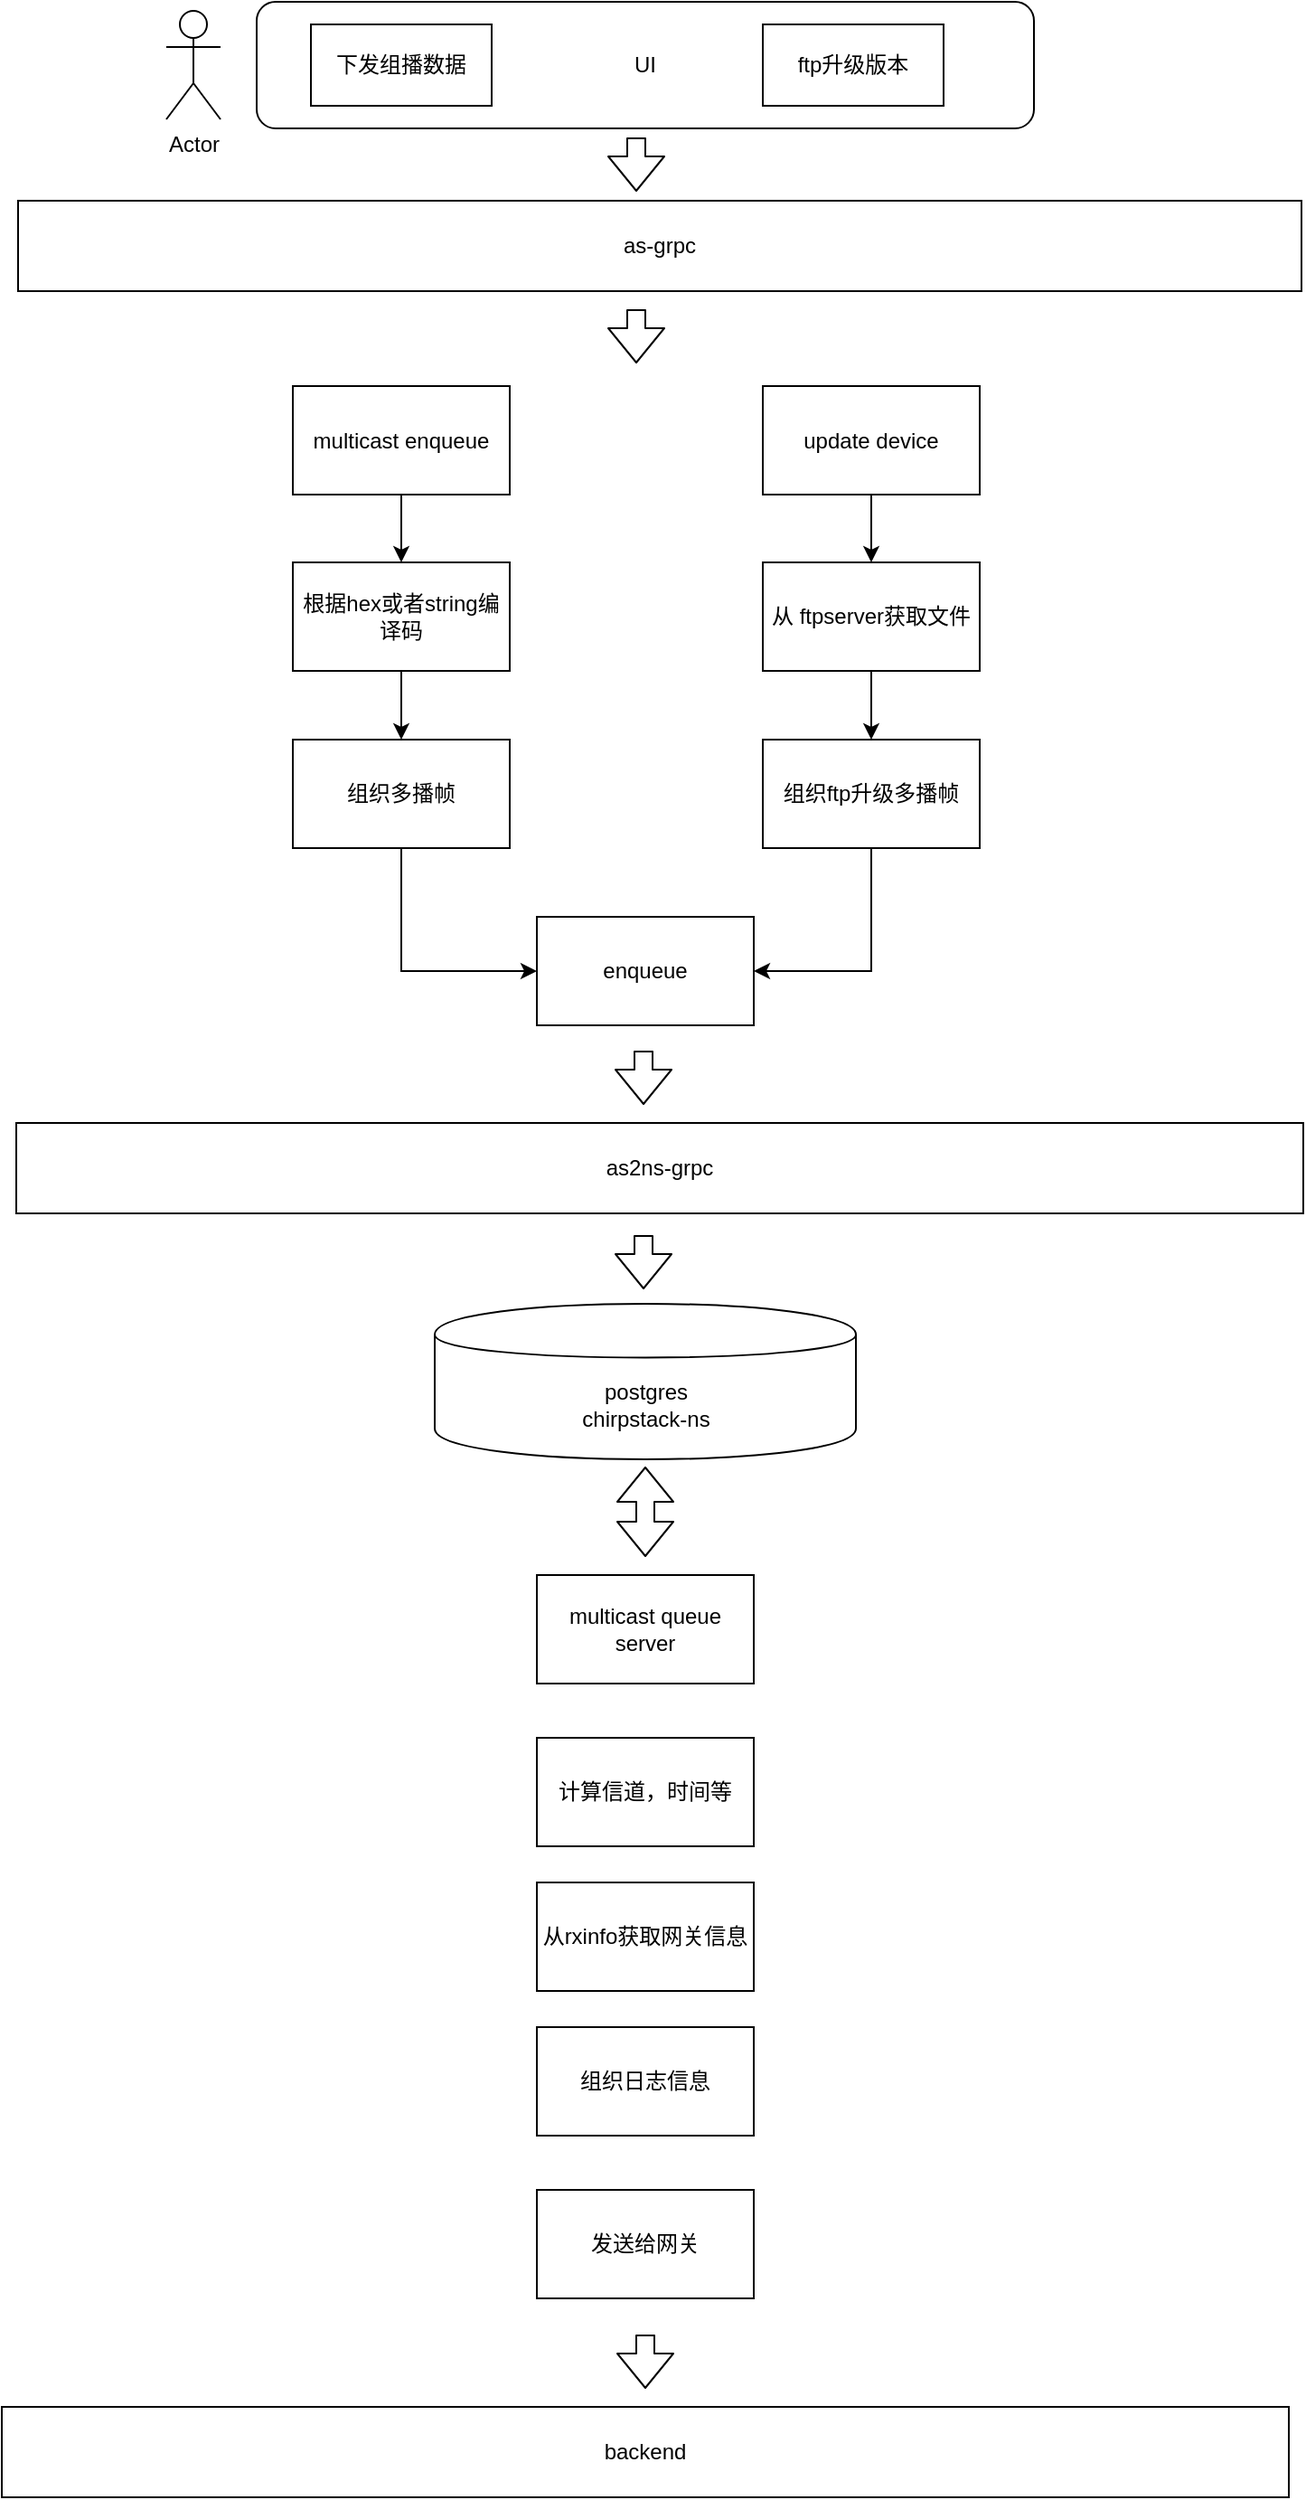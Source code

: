 <mxfile version="12.2.4"><diagram id="CfYnhkiZGwsRy7J5BUdx"><mxGraphModel dx="1279" dy="630" grid="1" gridSize="10" guides="1" tooltips="1" connect="1" arrows="1" fold="1" page="1" pageScale="1" pageWidth="827" pageHeight="1169" math="0" shadow="0"><root><mxCell id="0"/><mxCell id="1" parent="0"/><mxCell id="2" value="as-grpc" style="rounded=0;whiteSpace=wrap;html=1;" vertex="1" parent="1"><mxGeometry x="58" y="140" width="710" height="50" as="geometry"/></mxCell><mxCell id="3" value="UI" style="rounded=1;whiteSpace=wrap;html=1;" vertex="1" parent="1"><mxGeometry x="190" y="30" width="430" height="70" as="geometry"/></mxCell><mxCell id="4" value="Actor" style="shape=umlActor;verticalLabelPosition=bottom;labelBackgroundColor=#ffffff;verticalAlign=top;html=1;outlineConnect=0;" vertex="1" parent="1"><mxGeometry x="140" y="35" width="30" height="60" as="geometry"/></mxCell><mxCell id="5" value="下发组播数据" style="rounded=0;whiteSpace=wrap;html=1;" vertex="1" parent="1"><mxGeometry x="220" y="42.5" width="100" height="45" as="geometry"/></mxCell><mxCell id="16" style="edgeStyle=orthogonalEdgeStyle;rounded=0;orthogonalLoop=1;jettySize=auto;html=1;exitX=0.5;exitY=1;exitDx=0;exitDy=0;" edge="1" parent="1" source="6" target="14"><mxGeometry relative="1" as="geometry"/></mxCell><mxCell id="6" value="multicast enqueue" style="rounded=0;whiteSpace=wrap;html=1;" vertex="1" parent="1"><mxGeometry x="210" y="242.5" width="120" height="60" as="geometry"/></mxCell><mxCell id="7" value="ftp升级版本" style="rounded=0;whiteSpace=wrap;html=1;" vertex="1" parent="1"><mxGeometry x="470" y="42.5" width="100" height="45" as="geometry"/></mxCell><mxCell id="19" style="edgeStyle=orthogonalEdgeStyle;rounded=0;orthogonalLoop=1;jettySize=auto;html=1;exitX=0.5;exitY=1;exitDx=0;exitDy=0;entryX=0.5;entryY=0;entryDx=0;entryDy=0;" edge="1" parent="1" source="8" target="12"><mxGeometry relative="1" as="geometry"/></mxCell><mxCell id="8" value="update device" style="rounded=0;whiteSpace=wrap;html=1;" vertex="1" parent="1"><mxGeometry x="470" y="242.5" width="120" height="60" as="geometry"/></mxCell><mxCell id="9" value="" style="shape=flexArrow;endArrow=classic;html=1;" edge="1" parent="1"><mxGeometry width="50" height="50" relative="1" as="geometry"><mxPoint x="400" y="200" as="sourcePoint"/><mxPoint x="400" y="230" as="targetPoint"/></mxGeometry></mxCell><mxCell id="10" value="" style="shape=flexArrow;endArrow=classic;html=1;" edge="1" parent="1"><mxGeometry width="50" height="50" relative="1" as="geometry"><mxPoint x="400" y="105" as="sourcePoint"/><mxPoint x="400" y="135" as="targetPoint"/></mxGeometry></mxCell><mxCell id="18" style="edgeStyle=orthogonalEdgeStyle;rounded=0;orthogonalLoop=1;jettySize=auto;html=1;exitX=0.5;exitY=1;exitDx=0;exitDy=0;entryX=0;entryY=0.5;entryDx=0;entryDy=0;" edge="1" parent="1" source="11" target="15"><mxGeometry relative="1" as="geometry"/></mxCell><mxCell id="11" value="组织多播帧" style="rounded=0;whiteSpace=wrap;html=1;" vertex="1" parent="1"><mxGeometry x="210" y="438" width="120" height="60" as="geometry"/></mxCell><mxCell id="20" style="edgeStyle=orthogonalEdgeStyle;rounded=0;orthogonalLoop=1;jettySize=auto;html=1;exitX=0.5;exitY=1;exitDx=0;exitDy=0;entryX=0.5;entryY=0;entryDx=0;entryDy=0;" edge="1" parent="1" source="12" target="13"><mxGeometry relative="1" as="geometry"/></mxCell><mxCell id="12" value="从 ftpserver获取文件" style="rounded=0;whiteSpace=wrap;html=1;" vertex="1" parent="1"><mxGeometry x="470" y="340" width="120" height="60" as="geometry"/></mxCell><mxCell id="21" style="edgeStyle=orthogonalEdgeStyle;rounded=0;orthogonalLoop=1;jettySize=auto;html=1;exitX=0.5;exitY=1;exitDx=0;exitDy=0;entryX=1;entryY=0.5;entryDx=0;entryDy=0;" edge="1" parent="1" source="13" target="15"><mxGeometry relative="1" as="geometry"/></mxCell><mxCell id="13" value="组织ftp升级多播帧" style="rounded=0;whiteSpace=wrap;html=1;" vertex="1" parent="1"><mxGeometry x="470" y="438" width="120" height="60" as="geometry"/></mxCell><mxCell id="17" style="edgeStyle=orthogonalEdgeStyle;rounded=0;orthogonalLoop=1;jettySize=auto;html=1;exitX=0.5;exitY=1;exitDx=0;exitDy=0;entryX=0.5;entryY=0;entryDx=0;entryDy=0;" edge="1" parent="1" source="14" target="11"><mxGeometry relative="1" as="geometry"/></mxCell><mxCell id="14" value="根据hex或者string编译码" style="rounded=0;whiteSpace=wrap;html=1;" vertex="1" parent="1"><mxGeometry x="210" y="340" width="120" height="60" as="geometry"/></mxCell><mxCell id="15" value="enqueue" style="rounded=0;whiteSpace=wrap;html=1;" vertex="1" parent="1"><mxGeometry x="345" y="536" width="120" height="60" as="geometry"/></mxCell><mxCell id="22" value="as2ns-grpc" style="rounded=0;whiteSpace=wrap;html=1;" vertex="1" parent="1"><mxGeometry x="57" y="650" width="712" height="50" as="geometry"/></mxCell><mxCell id="23" value="" style="shape=flexArrow;endArrow=classic;html=1;" edge="1" parent="1"><mxGeometry width="50" height="50" relative="1" as="geometry"><mxPoint x="404" y="610" as="sourcePoint"/><mxPoint x="404" y="640" as="targetPoint"/></mxGeometry></mxCell><mxCell id="24" value="postgres&lt;br&gt;chirpstack-ns" style="shape=cylinder;whiteSpace=wrap;html=1;boundedLbl=1;backgroundOutline=1;" vertex="1" parent="1"><mxGeometry x="288.5" y="750" width="233" height="86" as="geometry"/></mxCell><mxCell id="25" value="" style="shape=flexArrow;endArrow=classic;html=1;" edge="1" parent="1"><mxGeometry width="50" height="50" relative="1" as="geometry"><mxPoint x="404" y="712" as="sourcePoint"/><mxPoint x="404" y="742" as="targetPoint"/></mxGeometry></mxCell><mxCell id="26" value="multicast queue server" style="rounded=0;whiteSpace=wrap;html=1;" vertex="1" parent="1"><mxGeometry x="345" y="900" width="120" height="60" as="geometry"/></mxCell><mxCell id="27" value="" style="shape=flexArrow;endArrow=classic;startArrow=classic;html=1;" edge="1" parent="1"><mxGeometry width="50" height="50" relative="1" as="geometry"><mxPoint x="405" y="890" as="sourcePoint"/><mxPoint x="405" y="840" as="targetPoint"/></mxGeometry></mxCell><mxCell id="28" value="backend" style="rounded=0;whiteSpace=wrap;html=1;" vertex="1" parent="1"><mxGeometry x="49" y="1360" width="712" height="50" as="geometry"/></mxCell><mxCell id="29" value="计算信道，时间等" style="rounded=0;whiteSpace=wrap;html=1;" vertex="1" parent="1"><mxGeometry x="345" y="990" width="120" height="60" as="geometry"/></mxCell><mxCell id="30" value="从rxinfo获取网关信息" style="rounded=0;whiteSpace=wrap;html=1;" vertex="1" parent="1"><mxGeometry x="345" y="1070" width="120" height="60" as="geometry"/></mxCell><mxCell id="31" value="组织日志信息" style="rounded=0;whiteSpace=wrap;html=1;" vertex="1" parent="1"><mxGeometry x="345" y="1150" width="120" height="60" as="geometry"/></mxCell><mxCell id="32" value="发送给网关" style="rounded=0;whiteSpace=wrap;html=1;" vertex="1" parent="1"><mxGeometry x="345" y="1240" width="120" height="60" as="geometry"/></mxCell><mxCell id="33" value="" style="shape=flexArrow;endArrow=classic;html=1;" edge="1" parent="1"><mxGeometry width="50" height="50" relative="1" as="geometry"><mxPoint x="405" y="1320" as="sourcePoint"/><mxPoint x="405" y="1350" as="targetPoint"/></mxGeometry></mxCell></root></mxGraphModel></diagram></mxfile>